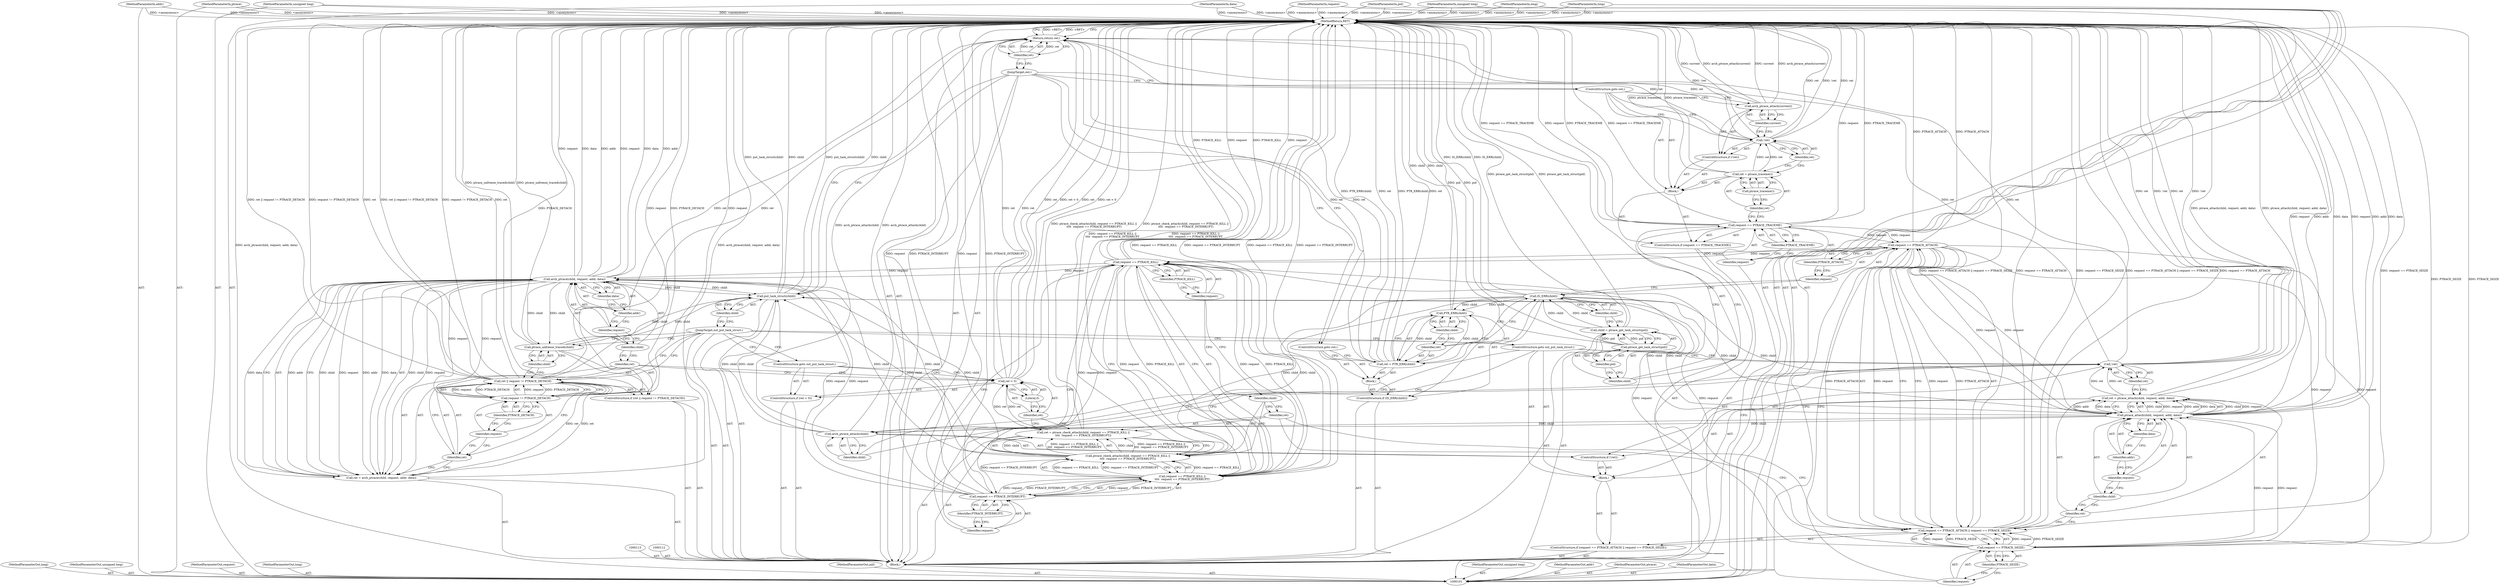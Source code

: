 digraph "0_linux_9899d11f654474d2d54ea52ceaa2a1f4db3abd68_0" {
"1000200" [label="(MethodReturn,RET)"];
"1000102" [label="(MethodParameterIn,ptrace)"];
"1000288" [label="(MethodParameterOut,ptrace)"];
"1000103" [label="(MethodParameterIn,long)"];
"1000289" [label="(MethodParameterOut,long)"];
"1000104" [label="(MethodParameterIn,request)"];
"1000290" [label="(MethodParameterOut,request)"];
"1000105" [label="(MethodParameterIn,long)"];
"1000291" [label="(MethodParameterOut,long)"];
"1000106" [label="(MethodParameterIn,pid)"];
"1000292" [label="(MethodParameterOut,pid)"];
"1000107" [label="(MethodParameterIn,unsigned long)"];
"1000293" [label="(MethodParameterOut,unsigned long)"];
"1000108" [label="(MethodParameterIn,addr)"];
"1000294" [label="(MethodParameterOut,addr)"];
"1000126" [label="(Identifier,current)"];
"1000125" [label="(Call,arch_ptrace_attach(current))"];
"1000127" [label="(ControlStructure,goto out;)"];
"1000128" [label="(Call,child = ptrace_get_task_struct(pid))"];
"1000129" [label="(Identifier,child)"];
"1000131" [label="(Identifier,pid)"];
"1000130" [label="(Call,ptrace_get_task_struct(pid))"];
"1000132" [label="(ControlStructure,if (IS_ERR(child)))"];
"1000134" [label="(Identifier,child)"];
"1000135" [label="(Block,)"];
"1000133" [label="(Call,IS_ERR(child))"];
"1000139" [label="(Identifier,child)"];
"1000136" [label="(Call,ret = PTR_ERR(child))"];
"1000137" [label="(Identifier,ret)"];
"1000138" [label="(Call,PTR_ERR(child))"];
"1000140" [label="(ControlStructure,goto out;)"];
"1000110" [label="(MethodParameterIn,data)"];
"1000296" [label="(MethodParameterOut,data)"];
"1000109" [label="(MethodParameterIn,unsigned long)"];
"1000295" [label="(MethodParameterOut,unsigned long)"];
"1000141" [label="(ControlStructure,if (request == PTRACE_ATTACH || request == PTRACE_SEIZE))"];
"1000145" [label="(Identifier,PTRACE_ATTACH)"];
"1000146" [label="(Call,request == PTRACE_SEIZE)"];
"1000147" [label="(Identifier,request)"];
"1000148" [label="(Identifier,PTRACE_SEIZE)"];
"1000142" [label="(Call,request == PTRACE_ATTACH || request == PTRACE_SEIZE)"];
"1000143" [label="(Call,request == PTRACE_ATTACH)"];
"1000144" [label="(Identifier,request)"];
"1000149" [label="(Block,)"];
"1000150" [label="(Call,ret = ptrace_attach(child, request, addr, data))"];
"1000151" [label="(Identifier,ret)"];
"1000153" [label="(Identifier,child)"];
"1000154" [label="(Identifier,request)"];
"1000155" [label="(Identifier,addr)"];
"1000156" [label="(Identifier,data)"];
"1000152" [label="(Call,ptrace_attach(child, request, addr, data))"];
"1000157" [label="(ControlStructure,if (!ret))"];
"1000158" [label="(Call,!ret)"];
"1000159" [label="(Identifier,ret)"];
"1000161" [label="(Identifier,child)"];
"1000160" [label="(Call,arch_ptrace_attach(child))"];
"1000162" [label="(ControlStructure,goto out_put_task_struct;)"];
"1000111" [label="(Block,)"];
"1000163" [label="(Call,ret = ptrace_check_attach(child, request == PTRACE_KILL ||\n\t\t\t\t  request == PTRACE_INTERRUPT))"];
"1000164" [label="(Identifier,ret)"];
"1000166" [label="(Identifier,child)"];
"1000167" [label="(Call,request == PTRACE_KILL ||\n\t\t\t\t  request == PTRACE_INTERRUPT)"];
"1000168" [label="(Call,request == PTRACE_KILL)"];
"1000169" [label="(Identifier,request)"];
"1000170" [label="(Identifier,PTRACE_KILL)"];
"1000165" [label="(Call,ptrace_check_attach(child, request == PTRACE_KILL ||\n\t\t\t\t  request == PTRACE_INTERRUPT))"];
"1000173" [label="(Identifier,PTRACE_INTERRUPT)"];
"1000171" [label="(Call,request == PTRACE_INTERRUPT)"];
"1000172" [label="(Identifier,request)"];
"1000174" [label="(ControlStructure,if (ret < 0))"];
"1000177" [label="(Literal,0)"];
"1000175" [label="(Call,ret < 0)"];
"1000176" [label="(Identifier,ret)"];
"1000178" [label="(ControlStructure,goto out_put_task_struct;)"];
"1000179" [label="(Call,ret = arch_ptrace(child, request, addr, data))"];
"1000180" [label="(Identifier,ret)"];
"1000182" [label="(Identifier,child)"];
"1000183" [label="(Identifier,request)"];
"1000184" [label="(Identifier,addr)"];
"1000185" [label="(Identifier,data)"];
"1000181" [label="(Call,arch_ptrace(child, request, addr, data))"];
"1000186" [label="(ControlStructure,if (ret || request != PTRACE_DETACH))"];
"1000189" [label="(Call,request != PTRACE_DETACH)"];
"1000190" [label="(Identifier,request)"];
"1000191" [label="(Identifier,PTRACE_DETACH)"];
"1000187" [label="(Call,ret || request != PTRACE_DETACH)"];
"1000188" [label="(Identifier,ret)"];
"1000192" [label="(Call,ptrace_unfreeze_traced(child))"];
"1000193" [label="(Identifier,child)"];
"1000194" [label="(JumpTarget,out_put_task_struct:)"];
"1000196" [label="(Identifier,child)"];
"1000195" [label="(Call,put_task_struct(child))"];
"1000197" [label="(JumpTarget,out:)"];
"1000198" [label="(Return,return ret;)"];
"1000199" [label="(Identifier,ret)"];
"1000114" [label="(ControlStructure,if (request == PTRACE_TRACEME))"];
"1000117" [label="(Identifier,PTRACE_TRACEME)"];
"1000118" [label="(Block,)"];
"1000115" [label="(Call,request == PTRACE_TRACEME)"];
"1000116" [label="(Identifier,request)"];
"1000119" [label="(Call,ret = ptrace_traceme())"];
"1000120" [label="(Identifier,ret)"];
"1000121" [label="(Call,ptrace_traceme())"];
"1000122" [label="(ControlStructure,if (!ret))"];
"1000123" [label="(Call,!ret)"];
"1000124" [label="(Identifier,ret)"];
"1000200" -> "1000101"  [label="AST: "];
"1000200" -> "1000198"  [label="CFG: "];
"1000198" -> "1000200"  [label="DDG: <RET>"];
"1000125" -> "1000200"  [label="DDG: arch_ptrace_attach(current)"];
"1000125" -> "1000200"  [label="DDG: current"];
"1000108" -> "1000200"  [label="DDG: <anonymous>"];
"1000181" -> "1000200"  [label="DDG: data"];
"1000181" -> "1000200"  [label="DDG: addr"];
"1000181" -> "1000200"  [label="DDG: request"];
"1000107" -> "1000200"  [label="DDG: <anonymous>"];
"1000105" -> "1000200"  [label="DDG: <anonymous>"];
"1000179" -> "1000200"  [label="DDG: arch_ptrace(child, request, addr, data)"];
"1000152" -> "1000200"  [label="DDG: request"];
"1000152" -> "1000200"  [label="DDG: addr"];
"1000152" -> "1000200"  [label="DDG: data"];
"1000187" -> "1000200"  [label="DDG: ret"];
"1000187" -> "1000200"  [label="DDG: ret || request != PTRACE_DETACH"];
"1000187" -> "1000200"  [label="DDG: request != PTRACE_DETACH"];
"1000158" -> "1000200"  [label="DDG: ret"];
"1000158" -> "1000200"  [label="DDG: !ret"];
"1000115" -> "1000200"  [label="DDG: PTRACE_TRACEME"];
"1000115" -> "1000200"  [label="DDG: request == PTRACE_TRACEME"];
"1000115" -> "1000200"  [label="DDG: request"];
"1000167" -> "1000200"  [label="DDG: request == PTRACE_KILL"];
"1000167" -> "1000200"  [label="DDG: request == PTRACE_INTERRUPT"];
"1000128" -> "1000200"  [label="DDG: ptrace_get_task_struct(pid)"];
"1000171" -> "1000200"  [label="DDG: request"];
"1000171" -> "1000200"  [label="DDG: PTRACE_INTERRUPT"];
"1000142" -> "1000200"  [label="DDG: request == PTRACE_ATTACH || request == PTRACE_SEIZE"];
"1000142" -> "1000200"  [label="DDG: request == PTRACE_ATTACH"];
"1000142" -> "1000200"  [label="DDG: request == PTRACE_SEIZE"];
"1000168" -> "1000200"  [label="DDG: request"];
"1000168" -> "1000200"  [label="DDG: PTRACE_KILL"];
"1000189" -> "1000200"  [label="DDG: request"];
"1000189" -> "1000200"  [label="DDG: PTRACE_DETACH"];
"1000104" -> "1000200"  [label="DDG: <anonymous>"];
"1000160" -> "1000200"  [label="DDG: arch_ptrace_attach(child)"];
"1000123" -> "1000200"  [label="DDG: !ret"];
"1000123" -> "1000200"  [label="DDG: ret"];
"1000138" -> "1000200"  [label="DDG: child"];
"1000195" -> "1000200"  [label="DDG: put_task_struct(child)"];
"1000195" -> "1000200"  [label="DDG: child"];
"1000150" -> "1000200"  [label="DDG: ptrace_attach(child, request, addr, data)"];
"1000165" -> "1000200"  [label="DDG: request == PTRACE_KILL ||\n\t\t\t\t  request == PTRACE_INTERRUPT"];
"1000103" -> "1000200"  [label="DDG: <anonymous>"];
"1000119" -> "1000200"  [label="DDG: ptrace_traceme()"];
"1000146" -> "1000200"  [label="DDG: PTRACE_SEIZE"];
"1000175" -> "1000200"  [label="DDG: ret"];
"1000175" -> "1000200"  [label="DDG: ret < 0"];
"1000133" -> "1000200"  [label="DDG: IS_ERR(child)"];
"1000102" -> "1000200"  [label="DDG: <anonymous>"];
"1000110" -> "1000200"  [label="DDG: <anonymous>"];
"1000143" -> "1000200"  [label="DDG: PTRACE_ATTACH"];
"1000136" -> "1000200"  [label="DDG: PTR_ERR(child)"];
"1000136" -> "1000200"  [label="DDG: ret"];
"1000192" -> "1000200"  [label="DDG: ptrace_unfreeze_traced(child)"];
"1000106" -> "1000200"  [label="DDG: <anonymous>"];
"1000109" -> "1000200"  [label="DDG: <anonymous>"];
"1000130" -> "1000200"  [label="DDG: pid"];
"1000163" -> "1000200"  [label="DDG: ptrace_check_attach(child, request == PTRACE_KILL ||\n\t\t\t\t  request == PTRACE_INTERRUPT)"];
"1000102" -> "1000101"  [label="AST: "];
"1000102" -> "1000200"  [label="DDG: <anonymous>"];
"1000288" -> "1000101"  [label="AST: "];
"1000103" -> "1000101"  [label="AST: "];
"1000103" -> "1000200"  [label="DDG: <anonymous>"];
"1000289" -> "1000101"  [label="AST: "];
"1000104" -> "1000101"  [label="AST: "];
"1000104" -> "1000200"  [label="DDG: <anonymous>"];
"1000290" -> "1000101"  [label="AST: "];
"1000105" -> "1000101"  [label="AST: "];
"1000105" -> "1000200"  [label="DDG: <anonymous>"];
"1000291" -> "1000101"  [label="AST: "];
"1000106" -> "1000101"  [label="AST: "];
"1000106" -> "1000200"  [label="DDG: <anonymous>"];
"1000292" -> "1000101"  [label="AST: "];
"1000107" -> "1000101"  [label="AST: "];
"1000107" -> "1000200"  [label="DDG: <anonymous>"];
"1000293" -> "1000101"  [label="AST: "];
"1000108" -> "1000101"  [label="AST: "];
"1000108" -> "1000200"  [label="DDG: <anonymous>"];
"1000294" -> "1000101"  [label="AST: "];
"1000126" -> "1000125"  [label="AST: "];
"1000126" -> "1000123"  [label="CFG: "];
"1000125" -> "1000126"  [label="CFG: "];
"1000125" -> "1000122"  [label="AST: "];
"1000125" -> "1000126"  [label="CFG: "];
"1000126" -> "1000125"  [label="AST: "];
"1000127" -> "1000125"  [label="CFG: "];
"1000125" -> "1000200"  [label="DDG: arch_ptrace_attach(current)"];
"1000125" -> "1000200"  [label="DDG: current"];
"1000127" -> "1000118"  [label="AST: "];
"1000127" -> "1000125"  [label="CFG: "];
"1000127" -> "1000123"  [label="CFG: "];
"1000197" -> "1000127"  [label="CFG: "];
"1000128" -> "1000111"  [label="AST: "];
"1000128" -> "1000130"  [label="CFG: "];
"1000129" -> "1000128"  [label="AST: "];
"1000130" -> "1000128"  [label="AST: "];
"1000134" -> "1000128"  [label="CFG: "];
"1000128" -> "1000200"  [label="DDG: ptrace_get_task_struct(pid)"];
"1000130" -> "1000128"  [label="DDG: pid"];
"1000128" -> "1000133"  [label="DDG: child"];
"1000129" -> "1000128"  [label="AST: "];
"1000129" -> "1000115"  [label="CFG: "];
"1000131" -> "1000129"  [label="CFG: "];
"1000131" -> "1000130"  [label="AST: "];
"1000131" -> "1000129"  [label="CFG: "];
"1000130" -> "1000131"  [label="CFG: "];
"1000130" -> "1000128"  [label="AST: "];
"1000130" -> "1000131"  [label="CFG: "];
"1000131" -> "1000130"  [label="AST: "];
"1000128" -> "1000130"  [label="CFG: "];
"1000130" -> "1000200"  [label="DDG: pid"];
"1000130" -> "1000128"  [label="DDG: pid"];
"1000132" -> "1000111"  [label="AST: "];
"1000133" -> "1000132"  [label="AST: "];
"1000135" -> "1000132"  [label="AST: "];
"1000134" -> "1000133"  [label="AST: "];
"1000134" -> "1000128"  [label="CFG: "];
"1000133" -> "1000134"  [label="CFG: "];
"1000135" -> "1000132"  [label="AST: "];
"1000136" -> "1000135"  [label="AST: "];
"1000140" -> "1000135"  [label="AST: "];
"1000133" -> "1000132"  [label="AST: "];
"1000133" -> "1000134"  [label="CFG: "];
"1000134" -> "1000133"  [label="AST: "];
"1000137" -> "1000133"  [label="CFG: "];
"1000144" -> "1000133"  [label="CFG: "];
"1000133" -> "1000200"  [label="DDG: IS_ERR(child)"];
"1000128" -> "1000133"  [label="DDG: child"];
"1000133" -> "1000138"  [label="DDG: child"];
"1000133" -> "1000152"  [label="DDG: child"];
"1000133" -> "1000165"  [label="DDG: child"];
"1000139" -> "1000138"  [label="AST: "];
"1000139" -> "1000137"  [label="CFG: "];
"1000138" -> "1000139"  [label="CFG: "];
"1000136" -> "1000135"  [label="AST: "];
"1000136" -> "1000138"  [label="CFG: "];
"1000137" -> "1000136"  [label="AST: "];
"1000138" -> "1000136"  [label="AST: "];
"1000140" -> "1000136"  [label="CFG: "];
"1000136" -> "1000200"  [label="DDG: PTR_ERR(child)"];
"1000136" -> "1000200"  [label="DDG: ret"];
"1000138" -> "1000136"  [label="DDG: child"];
"1000136" -> "1000198"  [label="DDG: ret"];
"1000137" -> "1000136"  [label="AST: "];
"1000137" -> "1000133"  [label="CFG: "];
"1000139" -> "1000137"  [label="CFG: "];
"1000138" -> "1000136"  [label="AST: "];
"1000138" -> "1000139"  [label="CFG: "];
"1000139" -> "1000138"  [label="AST: "];
"1000136" -> "1000138"  [label="CFG: "];
"1000138" -> "1000200"  [label="DDG: child"];
"1000138" -> "1000136"  [label="DDG: child"];
"1000133" -> "1000138"  [label="DDG: child"];
"1000140" -> "1000135"  [label="AST: "];
"1000140" -> "1000136"  [label="CFG: "];
"1000197" -> "1000140"  [label="CFG: "];
"1000110" -> "1000101"  [label="AST: "];
"1000110" -> "1000200"  [label="DDG: <anonymous>"];
"1000296" -> "1000101"  [label="AST: "];
"1000109" -> "1000101"  [label="AST: "];
"1000109" -> "1000200"  [label="DDG: <anonymous>"];
"1000295" -> "1000101"  [label="AST: "];
"1000141" -> "1000111"  [label="AST: "];
"1000142" -> "1000141"  [label="AST: "];
"1000149" -> "1000141"  [label="AST: "];
"1000145" -> "1000143"  [label="AST: "];
"1000145" -> "1000144"  [label="CFG: "];
"1000143" -> "1000145"  [label="CFG: "];
"1000146" -> "1000142"  [label="AST: "];
"1000146" -> "1000148"  [label="CFG: "];
"1000147" -> "1000146"  [label="AST: "];
"1000148" -> "1000146"  [label="AST: "];
"1000142" -> "1000146"  [label="CFG: "];
"1000146" -> "1000200"  [label="DDG: PTRACE_SEIZE"];
"1000146" -> "1000142"  [label="DDG: request"];
"1000146" -> "1000142"  [label="DDG: PTRACE_SEIZE"];
"1000143" -> "1000146"  [label="DDG: request"];
"1000146" -> "1000152"  [label="DDG: request"];
"1000146" -> "1000168"  [label="DDG: request"];
"1000147" -> "1000146"  [label="AST: "];
"1000147" -> "1000143"  [label="CFG: "];
"1000148" -> "1000147"  [label="CFG: "];
"1000148" -> "1000146"  [label="AST: "];
"1000148" -> "1000147"  [label="CFG: "];
"1000146" -> "1000148"  [label="CFG: "];
"1000142" -> "1000141"  [label="AST: "];
"1000142" -> "1000143"  [label="CFG: "];
"1000142" -> "1000146"  [label="CFG: "];
"1000143" -> "1000142"  [label="AST: "];
"1000146" -> "1000142"  [label="AST: "];
"1000151" -> "1000142"  [label="CFG: "];
"1000164" -> "1000142"  [label="CFG: "];
"1000142" -> "1000200"  [label="DDG: request == PTRACE_ATTACH || request == PTRACE_SEIZE"];
"1000142" -> "1000200"  [label="DDG: request == PTRACE_ATTACH"];
"1000142" -> "1000200"  [label="DDG: request == PTRACE_SEIZE"];
"1000143" -> "1000142"  [label="DDG: request"];
"1000143" -> "1000142"  [label="DDG: PTRACE_ATTACH"];
"1000146" -> "1000142"  [label="DDG: request"];
"1000146" -> "1000142"  [label="DDG: PTRACE_SEIZE"];
"1000143" -> "1000142"  [label="AST: "];
"1000143" -> "1000145"  [label="CFG: "];
"1000144" -> "1000143"  [label="AST: "];
"1000145" -> "1000143"  [label="AST: "];
"1000147" -> "1000143"  [label="CFG: "];
"1000142" -> "1000143"  [label="CFG: "];
"1000143" -> "1000200"  [label="DDG: PTRACE_ATTACH"];
"1000143" -> "1000142"  [label="DDG: request"];
"1000143" -> "1000142"  [label="DDG: PTRACE_ATTACH"];
"1000115" -> "1000143"  [label="DDG: request"];
"1000143" -> "1000146"  [label="DDG: request"];
"1000143" -> "1000152"  [label="DDG: request"];
"1000143" -> "1000168"  [label="DDG: request"];
"1000144" -> "1000143"  [label="AST: "];
"1000144" -> "1000133"  [label="CFG: "];
"1000145" -> "1000144"  [label="CFG: "];
"1000149" -> "1000141"  [label="AST: "];
"1000150" -> "1000149"  [label="AST: "];
"1000157" -> "1000149"  [label="AST: "];
"1000162" -> "1000149"  [label="AST: "];
"1000150" -> "1000149"  [label="AST: "];
"1000150" -> "1000152"  [label="CFG: "];
"1000151" -> "1000150"  [label="AST: "];
"1000152" -> "1000150"  [label="AST: "];
"1000159" -> "1000150"  [label="CFG: "];
"1000150" -> "1000200"  [label="DDG: ptrace_attach(child, request, addr, data)"];
"1000152" -> "1000150"  [label="DDG: child"];
"1000152" -> "1000150"  [label="DDG: request"];
"1000152" -> "1000150"  [label="DDG: addr"];
"1000152" -> "1000150"  [label="DDG: data"];
"1000150" -> "1000158"  [label="DDG: ret"];
"1000151" -> "1000150"  [label="AST: "];
"1000151" -> "1000142"  [label="CFG: "];
"1000153" -> "1000151"  [label="CFG: "];
"1000153" -> "1000152"  [label="AST: "];
"1000153" -> "1000151"  [label="CFG: "];
"1000154" -> "1000153"  [label="CFG: "];
"1000154" -> "1000152"  [label="AST: "];
"1000154" -> "1000153"  [label="CFG: "];
"1000155" -> "1000154"  [label="CFG: "];
"1000155" -> "1000152"  [label="AST: "];
"1000155" -> "1000154"  [label="CFG: "];
"1000156" -> "1000155"  [label="CFG: "];
"1000156" -> "1000152"  [label="AST: "];
"1000156" -> "1000155"  [label="CFG: "];
"1000152" -> "1000156"  [label="CFG: "];
"1000152" -> "1000150"  [label="AST: "];
"1000152" -> "1000156"  [label="CFG: "];
"1000153" -> "1000152"  [label="AST: "];
"1000154" -> "1000152"  [label="AST: "];
"1000155" -> "1000152"  [label="AST: "];
"1000156" -> "1000152"  [label="AST: "];
"1000150" -> "1000152"  [label="CFG: "];
"1000152" -> "1000200"  [label="DDG: request"];
"1000152" -> "1000200"  [label="DDG: addr"];
"1000152" -> "1000200"  [label="DDG: data"];
"1000152" -> "1000150"  [label="DDG: child"];
"1000152" -> "1000150"  [label="DDG: request"];
"1000152" -> "1000150"  [label="DDG: addr"];
"1000152" -> "1000150"  [label="DDG: data"];
"1000133" -> "1000152"  [label="DDG: child"];
"1000143" -> "1000152"  [label="DDG: request"];
"1000146" -> "1000152"  [label="DDG: request"];
"1000152" -> "1000160"  [label="DDG: child"];
"1000152" -> "1000195"  [label="DDG: child"];
"1000157" -> "1000149"  [label="AST: "];
"1000158" -> "1000157"  [label="AST: "];
"1000160" -> "1000157"  [label="AST: "];
"1000158" -> "1000157"  [label="AST: "];
"1000158" -> "1000159"  [label="CFG: "];
"1000159" -> "1000158"  [label="AST: "];
"1000161" -> "1000158"  [label="CFG: "];
"1000162" -> "1000158"  [label="CFG: "];
"1000158" -> "1000200"  [label="DDG: ret"];
"1000158" -> "1000200"  [label="DDG: !ret"];
"1000150" -> "1000158"  [label="DDG: ret"];
"1000158" -> "1000198"  [label="DDG: ret"];
"1000159" -> "1000158"  [label="AST: "];
"1000159" -> "1000150"  [label="CFG: "];
"1000158" -> "1000159"  [label="CFG: "];
"1000161" -> "1000160"  [label="AST: "];
"1000161" -> "1000158"  [label="CFG: "];
"1000160" -> "1000161"  [label="CFG: "];
"1000160" -> "1000157"  [label="AST: "];
"1000160" -> "1000161"  [label="CFG: "];
"1000161" -> "1000160"  [label="AST: "];
"1000162" -> "1000160"  [label="CFG: "];
"1000160" -> "1000200"  [label="DDG: arch_ptrace_attach(child)"];
"1000152" -> "1000160"  [label="DDG: child"];
"1000160" -> "1000195"  [label="DDG: child"];
"1000162" -> "1000149"  [label="AST: "];
"1000162" -> "1000160"  [label="CFG: "];
"1000162" -> "1000158"  [label="CFG: "];
"1000194" -> "1000162"  [label="CFG: "];
"1000111" -> "1000101"  [label="AST: "];
"1000112" -> "1000111"  [label="AST: "];
"1000113" -> "1000111"  [label="AST: "];
"1000114" -> "1000111"  [label="AST: "];
"1000128" -> "1000111"  [label="AST: "];
"1000132" -> "1000111"  [label="AST: "];
"1000141" -> "1000111"  [label="AST: "];
"1000163" -> "1000111"  [label="AST: "];
"1000174" -> "1000111"  [label="AST: "];
"1000179" -> "1000111"  [label="AST: "];
"1000186" -> "1000111"  [label="AST: "];
"1000194" -> "1000111"  [label="AST: "];
"1000195" -> "1000111"  [label="AST: "];
"1000197" -> "1000111"  [label="AST: "];
"1000198" -> "1000111"  [label="AST: "];
"1000163" -> "1000111"  [label="AST: "];
"1000163" -> "1000165"  [label="CFG: "];
"1000164" -> "1000163"  [label="AST: "];
"1000165" -> "1000163"  [label="AST: "];
"1000176" -> "1000163"  [label="CFG: "];
"1000163" -> "1000200"  [label="DDG: ptrace_check_attach(child, request == PTRACE_KILL ||\n\t\t\t\t  request == PTRACE_INTERRUPT)"];
"1000165" -> "1000163"  [label="DDG: child"];
"1000165" -> "1000163"  [label="DDG: request == PTRACE_KILL ||\n\t\t\t\t  request == PTRACE_INTERRUPT"];
"1000163" -> "1000175"  [label="DDG: ret"];
"1000164" -> "1000163"  [label="AST: "];
"1000164" -> "1000142"  [label="CFG: "];
"1000166" -> "1000164"  [label="CFG: "];
"1000166" -> "1000165"  [label="AST: "];
"1000166" -> "1000164"  [label="CFG: "];
"1000169" -> "1000166"  [label="CFG: "];
"1000167" -> "1000165"  [label="AST: "];
"1000167" -> "1000168"  [label="CFG: "];
"1000167" -> "1000171"  [label="CFG: "];
"1000168" -> "1000167"  [label="AST: "];
"1000171" -> "1000167"  [label="AST: "];
"1000165" -> "1000167"  [label="CFG: "];
"1000167" -> "1000200"  [label="DDG: request == PTRACE_KILL"];
"1000167" -> "1000200"  [label="DDG: request == PTRACE_INTERRUPT"];
"1000167" -> "1000165"  [label="DDG: request == PTRACE_KILL"];
"1000167" -> "1000165"  [label="DDG: request == PTRACE_INTERRUPT"];
"1000168" -> "1000167"  [label="DDG: request"];
"1000168" -> "1000167"  [label="DDG: PTRACE_KILL"];
"1000171" -> "1000167"  [label="DDG: request"];
"1000171" -> "1000167"  [label="DDG: PTRACE_INTERRUPT"];
"1000168" -> "1000167"  [label="AST: "];
"1000168" -> "1000170"  [label="CFG: "];
"1000169" -> "1000168"  [label="AST: "];
"1000170" -> "1000168"  [label="AST: "];
"1000172" -> "1000168"  [label="CFG: "];
"1000167" -> "1000168"  [label="CFG: "];
"1000168" -> "1000200"  [label="DDG: request"];
"1000168" -> "1000200"  [label="DDG: PTRACE_KILL"];
"1000168" -> "1000167"  [label="DDG: request"];
"1000168" -> "1000167"  [label="DDG: PTRACE_KILL"];
"1000143" -> "1000168"  [label="DDG: request"];
"1000146" -> "1000168"  [label="DDG: request"];
"1000168" -> "1000171"  [label="DDG: request"];
"1000168" -> "1000181"  [label="DDG: request"];
"1000169" -> "1000168"  [label="AST: "];
"1000169" -> "1000166"  [label="CFG: "];
"1000170" -> "1000169"  [label="CFG: "];
"1000170" -> "1000168"  [label="AST: "];
"1000170" -> "1000169"  [label="CFG: "];
"1000168" -> "1000170"  [label="CFG: "];
"1000165" -> "1000163"  [label="AST: "];
"1000165" -> "1000167"  [label="CFG: "];
"1000166" -> "1000165"  [label="AST: "];
"1000167" -> "1000165"  [label="AST: "];
"1000163" -> "1000165"  [label="CFG: "];
"1000165" -> "1000200"  [label="DDG: request == PTRACE_KILL ||\n\t\t\t\t  request == PTRACE_INTERRUPT"];
"1000165" -> "1000163"  [label="DDG: child"];
"1000165" -> "1000163"  [label="DDG: request == PTRACE_KILL ||\n\t\t\t\t  request == PTRACE_INTERRUPT"];
"1000133" -> "1000165"  [label="DDG: child"];
"1000167" -> "1000165"  [label="DDG: request == PTRACE_KILL"];
"1000167" -> "1000165"  [label="DDG: request == PTRACE_INTERRUPT"];
"1000165" -> "1000181"  [label="DDG: child"];
"1000165" -> "1000195"  [label="DDG: child"];
"1000173" -> "1000171"  [label="AST: "];
"1000173" -> "1000172"  [label="CFG: "];
"1000171" -> "1000173"  [label="CFG: "];
"1000171" -> "1000167"  [label="AST: "];
"1000171" -> "1000173"  [label="CFG: "];
"1000172" -> "1000171"  [label="AST: "];
"1000173" -> "1000171"  [label="AST: "];
"1000167" -> "1000171"  [label="CFG: "];
"1000171" -> "1000200"  [label="DDG: request"];
"1000171" -> "1000200"  [label="DDG: PTRACE_INTERRUPT"];
"1000171" -> "1000167"  [label="DDG: request"];
"1000171" -> "1000167"  [label="DDG: PTRACE_INTERRUPT"];
"1000168" -> "1000171"  [label="DDG: request"];
"1000171" -> "1000181"  [label="DDG: request"];
"1000172" -> "1000171"  [label="AST: "];
"1000172" -> "1000168"  [label="CFG: "];
"1000173" -> "1000172"  [label="CFG: "];
"1000174" -> "1000111"  [label="AST: "];
"1000175" -> "1000174"  [label="AST: "];
"1000178" -> "1000174"  [label="AST: "];
"1000177" -> "1000175"  [label="AST: "];
"1000177" -> "1000176"  [label="CFG: "];
"1000175" -> "1000177"  [label="CFG: "];
"1000175" -> "1000174"  [label="AST: "];
"1000175" -> "1000177"  [label="CFG: "];
"1000176" -> "1000175"  [label="AST: "];
"1000177" -> "1000175"  [label="AST: "];
"1000178" -> "1000175"  [label="CFG: "];
"1000180" -> "1000175"  [label="CFG: "];
"1000175" -> "1000200"  [label="DDG: ret"];
"1000175" -> "1000200"  [label="DDG: ret < 0"];
"1000163" -> "1000175"  [label="DDG: ret"];
"1000175" -> "1000198"  [label="DDG: ret"];
"1000176" -> "1000175"  [label="AST: "];
"1000176" -> "1000163"  [label="CFG: "];
"1000177" -> "1000176"  [label="CFG: "];
"1000178" -> "1000174"  [label="AST: "];
"1000178" -> "1000175"  [label="CFG: "];
"1000194" -> "1000178"  [label="CFG: "];
"1000179" -> "1000111"  [label="AST: "];
"1000179" -> "1000181"  [label="CFG: "];
"1000180" -> "1000179"  [label="AST: "];
"1000181" -> "1000179"  [label="AST: "];
"1000188" -> "1000179"  [label="CFG: "];
"1000179" -> "1000200"  [label="DDG: arch_ptrace(child, request, addr, data)"];
"1000181" -> "1000179"  [label="DDG: child"];
"1000181" -> "1000179"  [label="DDG: request"];
"1000181" -> "1000179"  [label="DDG: addr"];
"1000181" -> "1000179"  [label="DDG: data"];
"1000179" -> "1000187"  [label="DDG: ret"];
"1000180" -> "1000179"  [label="AST: "];
"1000180" -> "1000175"  [label="CFG: "];
"1000182" -> "1000180"  [label="CFG: "];
"1000182" -> "1000181"  [label="AST: "];
"1000182" -> "1000180"  [label="CFG: "];
"1000183" -> "1000182"  [label="CFG: "];
"1000183" -> "1000181"  [label="AST: "];
"1000183" -> "1000182"  [label="CFG: "];
"1000184" -> "1000183"  [label="CFG: "];
"1000184" -> "1000181"  [label="AST: "];
"1000184" -> "1000183"  [label="CFG: "];
"1000185" -> "1000184"  [label="CFG: "];
"1000185" -> "1000181"  [label="AST: "];
"1000185" -> "1000184"  [label="CFG: "];
"1000181" -> "1000185"  [label="CFG: "];
"1000181" -> "1000179"  [label="AST: "];
"1000181" -> "1000185"  [label="CFG: "];
"1000182" -> "1000181"  [label="AST: "];
"1000183" -> "1000181"  [label="AST: "];
"1000184" -> "1000181"  [label="AST: "];
"1000185" -> "1000181"  [label="AST: "];
"1000179" -> "1000181"  [label="CFG: "];
"1000181" -> "1000200"  [label="DDG: data"];
"1000181" -> "1000200"  [label="DDG: addr"];
"1000181" -> "1000200"  [label="DDG: request"];
"1000181" -> "1000179"  [label="DDG: child"];
"1000181" -> "1000179"  [label="DDG: request"];
"1000181" -> "1000179"  [label="DDG: addr"];
"1000181" -> "1000179"  [label="DDG: data"];
"1000165" -> "1000181"  [label="DDG: child"];
"1000171" -> "1000181"  [label="DDG: request"];
"1000168" -> "1000181"  [label="DDG: request"];
"1000181" -> "1000189"  [label="DDG: request"];
"1000181" -> "1000192"  [label="DDG: child"];
"1000181" -> "1000195"  [label="DDG: child"];
"1000186" -> "1000111"  [label="AST: "];
"1000187" -> "1000186"  [label="AST: "];
"1000192" -> "1000186"  [label="AST: "];
"1000189" -> "1000187"  [label="AST: "];
"1000189" -> "1000191"  [label="CFG: "];
"1000190" -> "1000189"  [label="AST: "];
"1000191" -> "1000189"  [label="AST: "];
"1000187" -> "1000189"  [label="CFG: "];
"1000189" -> "1000200"  [label="DDG: request"];
"1000189" -> "1000200"  [label="DDG: PTRACE_DETACH"];
"1000189" -> "1000187"  [label="DDG: request"];
"1000189" -> "1000187"  [label="DDG: PTRACE_DETACH"];
"1000181" -> "1000189"  [label="DDG: request"];
"1000190" -> "1000189"  [label="AST: "];
"1000190" -> "1000188"  [label="CFG: "];
"1000191" -> "1000190"  [label="CFG: "];
"1000191" -> "1000189"  [label="AST: "];
"1000191" -> "1000190"  [label="CFG: "];
"1000189" -> "1000191"  [label="CFG: "];
"1000187" -> "1000186"  [label="AST: "];
"1000187" -> "1000188"  [label="CFG: "];
"1000187" -> "1000189"  [label="CFG: "];
"1000188" -> "1000187"  [label="AST: "];
"1000189" -> "1000187"  [label="AST: "];
"1000193" -> "1000187"  [label="CFG: "];
"1000194" -> "1000187"  [label="CFG: "];
"1000187" -> "1000200"  [label="DDG: ret"];
"1000187" -> "1000200"  [label="DDG: ret || request != PTRACE_DETACH"];
"1000187" -> "1000200"  [label="DDG: request != PTRACE_DETACH"];
"1000179" -> "1000187"  [label="DDG: ret"];
"1000189" -> "1000187"  [label="DDG: request"];
"1000189" -> "1000187"  [label="DDG: PTRACE_DETACH"];
"1000187" -> "1000198"  [label="DDG: ret"];
"1000188" -> "1000187"  [label="AST: "];
"1000188" -> "1000179"  [label="CFG: "];
"1000190" -> "1000188"  [label="CFG: "];
"1000187" -> "1000188"  [label="CFG: "];
"1000192" -> "1000186"  [label="AST: "];
"1000192" -> "1000193"  [label="CFG: "];
"1000193" -> "1000192"  [label="AST: "];
"1000194" -> "1000192"  [label="CFG: "];
"1000192" -> "1000200"  [label="DDG: ptrace_unfreeze_traced(child)"];
"1000181" -> "1000192"  [label="DDG: child"];
"1000192" -> "1000195"  [label="DDG: child"];
"1000193" -> "1000192"  [label="AST: "];
"1000193" -> "1000187"  [label="CFG: "];
"1000192" -> "1000193"  [label="CFG: "];
"1000194" -> "1000111"  [label="AST: "];
"1000194" -> "1000192"  [label="CFG: "];
"1000194" -> "1000187"  [label="CFG: "];
"1000194" -> "1000162"  [label="CFG: "];
"1000194" -> "1000178"  [label="CFG: "];
"1000196" -> "1000194"  [label="CFG: "];
"1000196" -> "1000195"  [label="AST: "];
"1000196" -> "1000194"  [label="CFG: "];
"1000195" -> "1000196"  [label="CFG: "];
"1000195" -> "1000111"  [label="AST: "];
"1000195" -> "1000196"  [label="CFG: "];
"1000196" -> "1000195"  [label="AST: "];
"1000197" -> "1000195"  [label="CFG: "];
"1000195" -> "1000200"  [label="DDG: put_task_struct(child)"];
"1000195" -> "1000200"  [label="DDG: child"];
"1000181" -> "1000195"  [label="DDG: child"];
"1000165" -> "1000195"  [label="DDG: child"];
"1000152" -> "1000195"  [label="DDG: child"];
"1000192" -> "1000195"  [label="DDG: child"];
"1000160" -> "1000195"  [label="DDG: child"];
"1000197" -> "1000111"  [label="AST: "];
"1000197" -> "1000195"  [label="CFG: "];
"1000197" -> "1000127"  [label="CFG: "];
"1000197" -> "1000140"  [label="CFG: "];
"1000199" -> "1000197"  [label="CFG: "];
"1000198" -> "1000111"  [label="AST: "];
"1000198" -> "1000199"  [label="CFG: "];
"1000199" -> "1000198"  [label="AST: "];
"1000200" -> "1000198"  [label="CFG: "];
"1000198" -> "1000200"  [label="DDG: <RET>"];
"1000199" -> "1000198"  [label="DDG: ret"];
"1000175" -> "1000198"  [label="DDG: ret"];
"1000136" -> "1000198"  [label="DDG: ret"];
"1000123" -> "1000198"  [label="DDG: ret"];
"1000187" -> "1000198"  [label="DDG: ret"];
"1000158" -> "1000198"  [label="DDG: ret"];
"1000199" -> "1000198"  [label="AST: "];
"1000199" -> "1000197"  [label="CFG: "];
"1000198" -> "1000199"  [label="CFG: "];
"1000199" -> "1000198"  [label="DDG: ret"];
"1000114" -> "1000111"  [label="AST: "];
"1000115" -> "1000114"  [label="AST: "];
"1000118" -> "1000114"  [label="AST: "];
"1000117" -> "1000115"  [label="AST: "];
"1000117" -> "1000116"  [label="CFG: "];
"1000115" -> "1000117"  [label="CFG: "];
"1000118" -> "1000114"  [label="AST: "];
"1000119" -> "1000118"  [label="AST: "];
"1000122" -> "1000118"  [label="AST: "];
"1000127" -> "1000118"  [label="AST: "];
"1000115" -> "1000114"  [label="AST: "];
"1000115" -> "1000117"  [label="CFG: "];
"1000116" -> "1000115"  [label="AST: "];
"1000117" -> "1000115"  [label="AST: "];
"1000120" -> "1000115"  [label="CFG: "];
"1000129" -> "1000115"  [label="CFG: "];
"1000115" -> "1000200"  [label="DDG: PTRACE_TRACEME"];
"1000115" -> "1000200"  [label="DDG: request == PTRACE_TRACEME"];
"1000115" -> "1000200"  [label="DDG: request"];
"1000115" -> "1000143"  [label="DDG: request"];
"1000116" -> "1000115"  [label="AST: "];
"1000116" -> "1000101"  [label="CFG: "];
"1000117" -> "1000116"  [label="CFG: "];
"1000119" -> "1000118"  [label="AST: "];
"1000119" -> "1000121"  [label="CFG: "];
"1000120" -> "1000119"  [label="AST: "];
"1000121" -> "1000119"  [label="AST: "];
"1000124" -> "1000119"  [label="CFG: "];
"1000119" -> "1000200"  [label="DDG: ptrace_traceme()"];
"1000119" -> "1000123"  [label="DDG: ret"];
"1000120" -> "1000119"  [label="AST: "];
"1000120" -> "1000115"  [label="CFG: "];
"1000121" -> "1000120"  [label="CFG: "];
"1000121" -> "1000119"  [label="AST: "];
"1000121" -> "1000120"  [label="CFG: "];
"1000119" -> "1000121"  [label="CFG: "];
"1000122" -> "1000118"  [label="AST: "];
"1000123" -> "1000122"  [label="AST: "];
"1000125" -> "1000122"  [label="AST: "];
"1000123" -> "1000122"  [label="AST: "];
"1000123" -> "1000124"  [label="CFG: "];
"1000124" -> "1000123"  [label="AST: "];
"1000126" -> "1000123"  [label="CFG: "];
"1000127" -> "1000123"  [label="CFG: "];
"1000123" -> "1000200"  [label="DDG: !ret"];
"1000123" -> "1000200"  [label="DDG: ret"];
"1000119" -> "1000123"  [label="DDG: ret"];
"1000123" -> "1000198"  [label="DDG: ret"];
"1000124" -> "1000123"  [label="AST: "];
"1000124" -> "1000119"  [label="CFG: "];
"1000123" -> "1000124"  [label="CFG: "];
}
